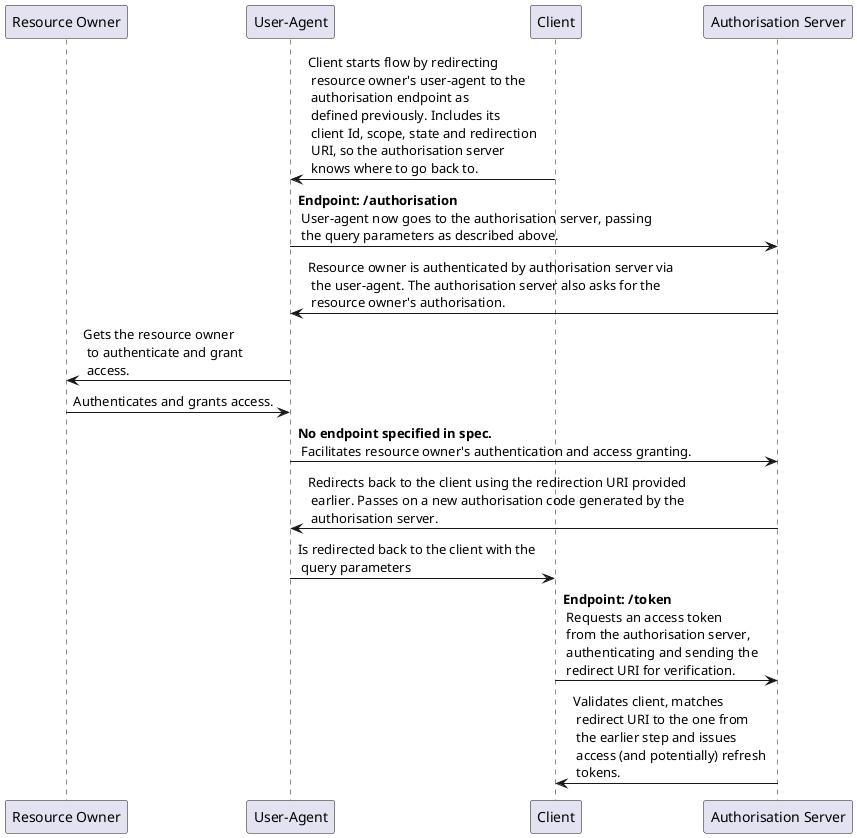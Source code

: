 @startuml

participant "Resource Owner" as resource_owner
participant "User-Agent" as user_agent
participant "Client" as client
participant "Authorisation Server" as authorisation_server

client -> user_agent: Client starts flow by redirecting \n resource owner's user-agent to the \n authorisation endpoint as \n defined previously. Includes its \n client Id, scope, state and redirection \n URI, so the authorisation server \n knows where to go back to.
user_agent -> authorisation_server: **Endpoint: /authorisation** \n User-agent now goes to the authorisation server, passing \n the query parameters as described above.
authorisation_server -> user_agent: Resource owner is authenticated by authorisation server via \n the user-agent. The authorisation server also asks for the \n resource owner's authorisation.
user_agent -> resource_owner: Gets the resource owner \n to authenticate and grant \n access.
resource_owner -> user_agent: Authenticates and grants access.
user_agent -> authorisation_server: **No endpoint specified in spec.** \n Facilitates resource owner's authentication and access granting.
authorisation_server -> user_agent: Redirects back to the client using the redirection URI provided \n earlier. Passes on a new authorisation code generated by the \n authorisation server.
user_agent -> client: Is redirected back to the client with the \n query parameters
client -> authorisation_server: **Endpoint: /token** \n Requests an access token \n from the authorisation server, \n authenticating and sending the \n redirect URI for verification.
authorisation_server -> client: Validates client, matches \n redirect URI to the one from \n the earlier step and issues \n access (and potentially) refresh \n tokens.

@enduml